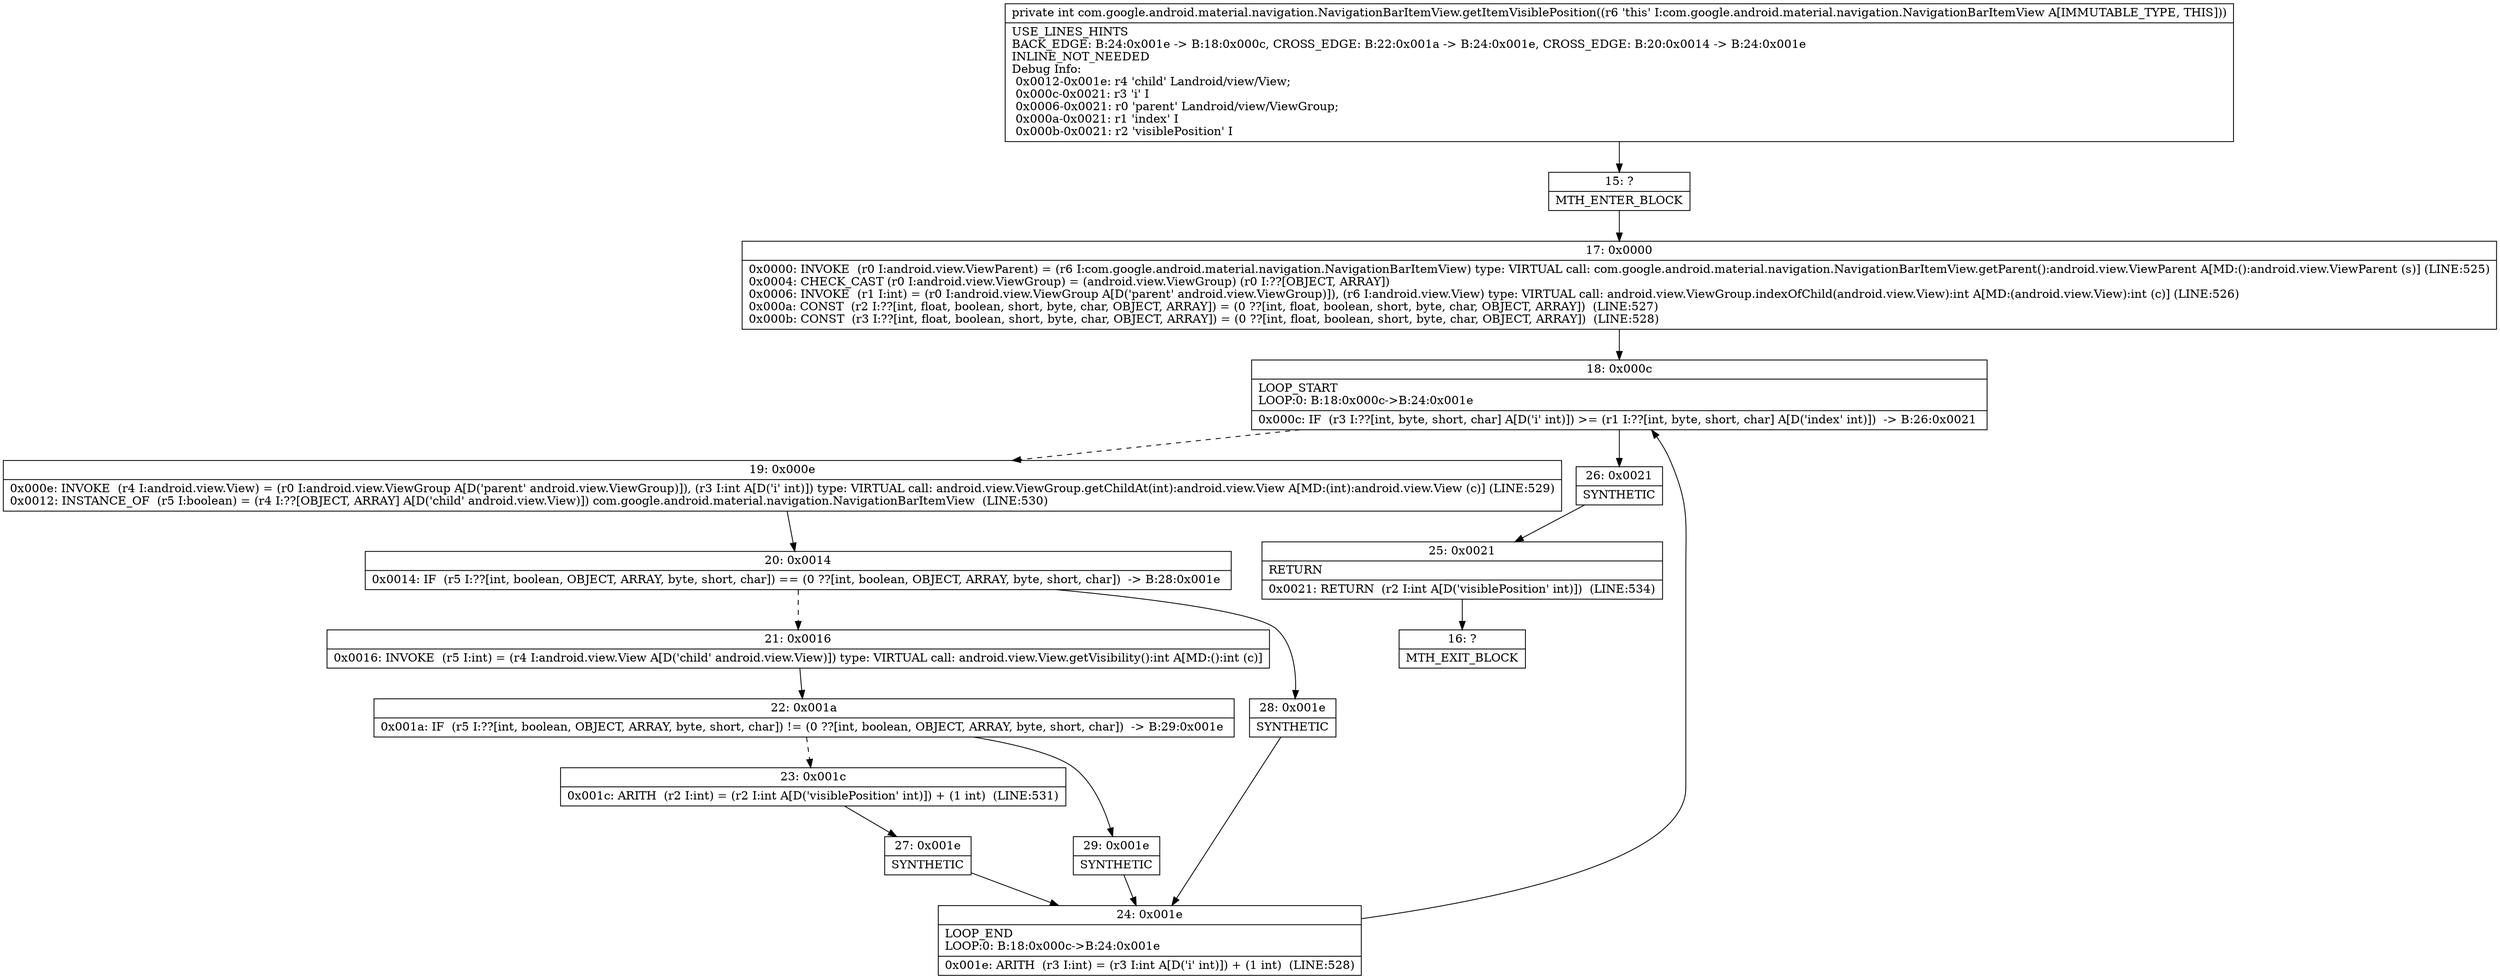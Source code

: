 digraph "CFG forcom.google.android.material.navigation.NavigationBarItemView.getItemVisiblePosition()I" {
Node_15 [shape=record,label="{15\:\ ?|MTH_ENTER_BLOCK\l}"];
Node_17 [shape=record,label="{17\:\ 0x0000|0x0000: INVOKE  (r0 I:android.view.ViewParent) = (r6 I:com.google.android.material.navigation.NavigationBarItemView) type: VIRTUAL call: com.google.android.material.navigation.NavigationBarItemView.getParent():android.view.ViewParent A[MD:():android.view.ViewParent (s)] (LINE:525)\l0x0004: CHECK_CAST (r0 I:android.view.ViewGroup) = (android.view.ViewGroup) (r0 I:??[OBJECT, ARRAY]) \l0x0006: INVOKE  (r1 I:int) = (r0 I:android.view.ViewGroup A[D('parent' android.view.ViewGroup)]), (r6 I:android.view.View) type: VIRTUAL call: android.view.ViewGroup.indexOfChild(android.view.View):int A[MD:(android.view.View):int (c)] (LINE:526)\l0x000a: CONST  (r2 I:??[int, float, boolean, short, byte, char, OBJECT, ARRAY]) = (0 ??[int, float, boolean, short, byte, char, OBJECT, ARRAY])  (LINE:527)\l0x000b: CONST  (r3 I:??[int, float, boolean, short, byte, char, OBJECT, ARRAY]) = (0 ??[int, float, boolean, short, byte, char, OBJECT, ARRAY])  (LINE:528)\l}"];
Node_18 [shape=record,label="{18\:\ 0x000c|LOOP_START\lLOOP:0: B:18:0x000c\-\>B:24:0x001e\l|0x000c: IF  (r3 I:??[int, byte, short, char] A[D('i' int)]) \>= (r1 I:??[int, byte, short, char] A[D('index' int)])  \-\> B:26:0x0021 \l}"];
Node_19 [shape=record,label="{19\:\ 0x000e|0x000e: INVOKE  (r4 I:android.view.View) = (r0 I:android.view.ViewGroup A[D('parent' android.view.ViewGroup)]), (r3 I:int A[D('i' int)]) type: VIRTUAL call: android.view.ViewGroup.getChildAt(int):android.view.View A[MD:(int):android.view.View (c)] (LINE:529)\l0x0012: INSTANCE_OF  (r5 I:boolean) = (r4 I:??[OBJECT, ARRAY] A[D('child' android.view.View)]) com.google.android.material.navigation.NavigationBarItemView  (LINE:530)\l}"];
Node_20 [shape=record,label="{20\:\ 0x0014|0x0014: IF  (r5 I:??[int, boolean, OBJECT, ARRAY, byte, short, char]) == (0 ??[int, boolean, OBJECT, ARRAY, byte, short, char])  \-\> B:28:0x001e \l}"];
Node_21 [shape=record,label="{21\:\ 0x0016|0x0016: INVOKE  (r5 I:int) = (r4 I:android.view.View A[D('child' android.view.View)]) type: VIRTUAL call: android.view.View.getVisibility():int A[MD:():int (c)]\l}"];
Node_22 [shape=record,label="{22\:\ 0x001a|0x001a: IF  (r5 I:??[int, boolean, OBJECT, ARRAY, byte, short, char]) != (0 ??[int, boolean, OBJECT, ARRAY, byte, short, char])  \-\> B:29:0x001e \l}"];
Node_23 [shape=record,label="{23\:\ 0x001c|0x001c: ARITH  (r2 I:int) = (r2 I:int A[D('visiblePosition' int)]) + (1 int)  (LINE:531)\l}"];
Node_27 [shape=record,label="{27\:\ 0x001e|SYNTHETIC\l}"];
Node_24 [shape=record,label="{24\:\ 0x001e|LOOP_END\lLOOP:0: B:18:0x000c\-\>B:24:0x001e\l|0x001e: ARITH  (r3 I:int) = (r3 I:int A[D('i' int)]) + (1 int)  (LINE:528)\l}"];
Node_29 [shape=record,label="{29\:\ 0x001e|SYNTHETIC\l}"];
Node_28 [shape=record,label="{28\:\ 0x001e|SYNTHETIC\l}"];
Node_26 [shape=record,label="{26\:\ 0x0021|SYNTHETIC\l}"];
Node_25 [shape=record,label="{25\:\ 0x0021|RETURN\l|0x0021: RETURN  (r2 I:int A[D('visiblePosition' int)])  (LINE:534)\l}"];
Node_16 [shape=record,label="{16\:\ ?|MTH_EXIT_BLOCK\l}"];
MethodNode[shape=record,label="{private int com.google.android.material.navigation.NavigationBarItemView.getItemVisiblePosition((r6 'this' I:com.google.android.material.navigation.NavigationBarItemView A[IMMUTABLE_TYPE, THIS]))  | USE_LINES_HINTS\lBACK_EDGE: B:24:0x001e \-\> B:18:0x000c, CROSS_EDGE: B:22:0x001a \-\> B:24:0x001e, CROSS_EDGE: B:20:0x0014 \-\> B:24:0x001e\lINLINE_NOT_NEEDED\lDebug Info:\l  0x0012\-0x001e: r4 'child' Landroid\/view\/View;\l  0x000c\-0x0021: r3 'i' I\l  0x0006\-0x0021: r0 'parent' Landroid\/view\/ViewGroup;\l  0x000a\-0x0021: r1 'index' I\l  0x000b\-0x0021: r2 'visiblePosition' I\l}"];
MethodNode -> Node_15;Node_15 -> Node_17;
Node_17 -> Node_18;
Node_18 -> Node_19[style=dashed];
Node_18 -> Node_26;
Node_19 -> Node_20;
Node_20 -> Node_21[style=dashed];
Node_20 -> Node_28;
Node_21 -> Node_22;
Node_22 -> Node_23[style=dashed];
Node_22 -> Node_29;
Node_23 -> Node_27;
Node_27 -> Node_24;
Node_24 -> Node_18;
Node_29 -> Node_24;
Node_28 -> Node_24;
Node_26 -> Node_25;
Node_25 -> Node_16;
}


